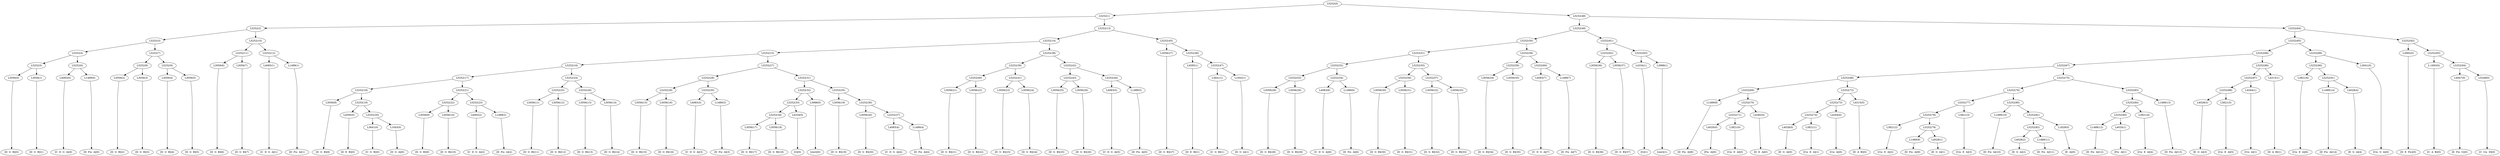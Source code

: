 digraph sample{
"L3056(0)"->"[D  G  B](0)"
"L3056(1)"->"[D  G  B](1)"
"L5252(5)"->"L3056(0)"
"L5252(5)"->"L3056(1)"
"L4083(0)"->"[C  D  G  A](0)"
"L1489(0)"->"[D  Fis  A](0)"
"L5252(6)"->"L4083(0)"
"L5252(6)"->"L1489(0)"
"L5252(4)"->"L5252(5)"
"L5252(4)"->"L5252(6)"
"L3056(2)"->"[D  G  B](2)"
"L3056(3)"->"[D  G  B](3)"
"L5252(8)"->"L3056(2)"
"L5252(8)"->"L3056(3)"
"L3056(4)"->"[D  G  B](4)"
"L3056(5)"->"[D  G  B](5)"
"L5252(9)"->"L3056(4)"
"L5252(9)"->"L3056(5)"
"L5252(7)"->"L5252(8)"
"L5252(7)"->"L5252(9)"
"L5252(3)"->"L5252(4)"
"L5252(3)"->"L5252(7)"
"L3056(6)"->"[D  G  B](6)"
"L3056(7)"->"[D  G  B](7)"
"L5252(11)"->"L3056(6)"
"L5252(11)"->"L3056(7)"
"L4083(1)"->"[C  D  G  A](1)"
"L1489(1)"->"[D  Fis  A](1)"
"L5252(12)"->"L4083(1)"
"L5252(12)"->"L1489(1)"
"L5252(10)"->"L5252(11)"
"L5252(10)"->"L5252(12)"
"L5252(2)"->"L5252(3)"
"L5252(2)"->"L5252(10)"
"L3056(8)"->"[D  G  B](8)"
"L4595(0)"->"[D  E  B](0)"
"L3641(0)"->"[C  G  B](0)"
"L1043(0)"->"[D  G  A](0)"
"L5252(20)"->"L3641(0)"
"L5252(20)"->"L1043(0)"
"L5252(19)"->"L4595(0)"
"L5252(19)"->"L5252(20)"
"L5252(18)"->"L3056(8)"
"L5252(18)"->"L5252(19)"
"L3056(9)"->"[D  G  B](9)"
"L3056(10)"->"[D  G  B](10)"
"L5252(22)"->"L3056(9)"
"L5252(22)"->"L3056(10)"
"L4083(2)"->"[C  D  G  A](2)"
"L1489(2)"->"[D  Fis  A](2)"
"L5252(23)"->"L4083(2)"
"L5252(23)"->"L1489(2)"
"L5252(21)"->"L5252(22)"
"L5252(21)"->"L5252(23)"
"L5252(17)"->"L5252(18)"
"L5252(17)"->"L5252(21)"
"L3056(11)"->"[D  G  B](11)"
"L3056(12)"->"[D  G  B](12)"
"L5252(25)"->"L3056(11)"
"L5252(25)"->"L3056(12)"
"L3056(13)"->"[D  G  B](13)"
"L3056(14)"->"[D  G  B](14)"
"L5252(26)"->"L3056(13)"
"L5252(26)"->"L3056(14)"
"L5252(24)"->"L5252(25)"
"L5252(24)"->"L5252(26)"
"L5252(16)"->"L5252(17)"
"L5252(16)"->"L5252(24)"
"L3056(15)"->"[D  G  B](15)"
"L3056(16)"->"[D  G  B](16)"
"L5252(29)"->"L3056(15)"
"L5252(29)"->"L3056(16)"
"L4083(3)"->"[C  D  G  A](3)"
"L1489(3)"->"[D  Fis  A](3)"
"L5252(30)"->"L4083(3)"
"L5252(30)"->"L1489(3)"
"L5252(28)"->"L5252(29)"
"L5252(28)"->"L5252(30)"
"L3056(17)"->"[D  G  B](17)"
"L3056(18)"->"[D  G  B](18)"
"L5252(34)"->"L3056(17)"
"L5252(34)"->"L3056(18)"
"L4334(0)"->"[G](0)"
"L5252(33)"->"L5252(34)"
"L5252(33)"->"L4334(0)"
"L3988(0)"->"[rest](0)"
"L5252(32)"->"L5252(33)"
"L5252(32)"->"L3988(0)"
"L3056(19)"->"[D  G  B](19)"
"L3056(20)"->"[D  G  B](20)"
"L4083(4)"->"[C  D  G  A](4)"
"L1489(4)"->"[D  Fis  A](4)"
"L5252(37)"->"L4083(4)"
"L5252(37)"->"L1489(4)"
"L5252(36)"->"L3056(20)"
"L5252(36)"->"L5252(37)"
"L5252(35)"->"L3056(19)"
"L5252(35)"->"L5252(36)"
"L5252(31)"->"L5252(32)"
"L5252(31)"->"L5252(35)"
"L5252(27)"->"L5252(28)"
"L5252(27)"->"L5252(31)"
"L5252(15)"->"L5252(16)"
"L5252(15)"->"L5252(27)"
"L3056(21)"->"[D  G  B](21)"
"L3056(22)"->"[D  G  B](22)"
"L5252(40)"->"L3056(21)"
"L5252(40)"->"L3056(22)"
"L3056(23)"->"[D  G  B](23)"
"L3056(24)"->"[D  G  B](24)"
"L5252(41)"->"L3056(23)"
"L5252(41)"->"L3056(24)"
"L5252(39)"->"L5252(40)"
"L5252(39)"->"L5252(41)"
"L3056(25)"->"[D  G  B](25)"
"L3056(26)"->"[D  G  B](26)"
"L5252(43)"->"L3056(25)"
"L5252(43)"->"L3056(26)"
"L4083(5)"->"[C  D  G  A](5)"
"L1489(5)"->"[D  Fis  A](5)"
"L5252(44)"->"L4083(5)"
"L5252(44)"->"L1489(5)"
"L5252(42)"->"L5252(43)"
"L5252(42)"->"L5252(44)"
"L5252(38)"->"L5252(39)"
"L5252(38)"->"L5252(42)"
"L5252(14)"->"L5252(15)"
"L5252(14)"->"L5252(38)"
"L3056(27)"->"[D  G  B](27)"
"L4595(1)"->"[D  E  B](1)"
"L3641(1)"->"[C  G  B](1)"
"L1043(1)"->"[D  G  A](1)"
"L5252(47)"->"L3641(1)"
"L5252(47)"->"L1043(1)"
"L5252(46)"->"L4595(1)"
"L5252(46)"->"L5252(47)"
"L5252(45)"->"L3056(27)"
"L5252(45)"->"L5252(46)"
"L5252(13)"->"L5252(14)"
"L5252(13)"->"L5252(45)"
"L5252(1)"->"L5252(2)"
"L5252(1)"->"L5252(13)"
"L3056(28)"->"[D  G  B](28)"
"L3056(29)"->"[D  G  B](29)"
"L5252(53)"->"L3056(28)"
"L5252(53)"->"L3056(29)"
"L4083(6)"->"[C  D  G  A](6)"
"L1489(6)"->"[D  Fis  A](6)"
"L5252(54)"->"L4083(6)"
"L5252(54)"->"L1489(6)"
"L5252(52)"->"L5252(53)"
"L5252(52)"->"L5252(54)"
"L3056(30)"->"[D  G  B](30)"
"L3056(31)"->"[D  G  B](31)"
"L5252(56)"->"L3056(30)"
"L5252(56)"->"L3056(31)"
"L3056(32)"->"[D  G  B](32)"
"L3056(33)"->"[D  G  B](33)"
"L5252(57)"->"L3056(32)"
"L5252(57)"->"L3056(33)"
"L5252(55)"->"L5252(56)"
"L5252(55)"->"L5252(57)"
"L5252(51)"->"L5252(52)"
"L5252(51)"->"L5252(55)"
"L3056(34)"->"[D  G  B](34)"
"L3056(35)"->"[D  G  B](35)"
"L5252(59)"->"L3056(34)"
"L5252(59)"->"L3056(35)"
"L4083(7)"->"[C  D  G  A](7)"
"L1489(7)"->"[D  Fis  A](7)"
"L5252(60)"->"L4083(7)"
"L5252(60)"->"L1489(7)"
"L5252(58)"->"L5252(59)"
"L5252(58)"->"L5252(60)"
"L5252(50)"->"L5252(51)"
"L5252(50)"->"L5252(58)"
"L3056(36)"->"[D  G  B](36)"
"L3056(37)"->"[D  G  B](37)"
"L5252(62)"->"L3056(36)"
"L5252(62)"->"L3056(37)"
"L4334(1)"->"[G](1)"
"L3988(1)"->"[rest](1)"
"L5252(63)"->"L4334(1)"
"L5252(63)"->"L3988(1)"
"L5252(61)"->"L5252(62)"
"L5252(61)"->"L5252(63)"
"L5252(49)"->"L5252(50)"
"L5252(49)"->"L5252(61)"
"L1489(8)"->"[D  Fis  A](8)"
"L4020(0)"->"[Fis  A](0)"
"L3821(0)"->"[Cis  E  A](0)"
"L5252(71)"->"L4020(0)"
"L5252(71)"->"L3821(0)"
"L4382(0)"->"[D  E  A](0)"
"L5252(70)"->"L5252(71)"
"L5252(70)"->"L4382(0)"
"L5252(69)"->"L1489(8)"
"L5252(69)"->"L5252(70)"
"L4028(0)"->"[E  G  A](0)"
"L3821(1)"->"[Cis  E  A](1)"
"L5252(74)"->"L4028(0)"
"L5252(74)"->"L3821(1)"
"L4264(0)"->"[Cis  A](0)"
"L5252(73)"->"L5252(74)"
"L5252(73)"->"L4264(0)"
"L4315(0)"->"[D  A  B](0)"
"L5252(72)"->"L5252(73)"
"L5252(72)"->"L4315(0)"
"L5252(68)"->"L5252(69)"
"L5252(68)"->"L5252(72)"
"L3821(2)"->"[Cis  E  A](2)"
"L1489(9)"->"[D  Fis  A](9)"
"L4028(1)"->"[E  G  A](1)"
"L5252(79)"->"L1489(9)"
"L5252(79)"->"L4028(1)"
"L5252(78)"->"L3821(2)"
"L5252(78)"->"L5252(79)"
"L3821(3)"->"[Cis  E  A](3)"
"L5252(77)"->"L5252(78)"
"L5252(77)"->"L3821(3)"
"L1489(10)"->"[D  Fis  A](10)"
"L4028(2)"->"[E  G  A](2)"
"L1489(11)"->"[D  Fis  A](11)"
"L5252(82)"->"L4028(2)"
"L5252(82)"->"L1489(11)"
"L1829(0)"->"[E  A](0)"
"L5252(81)"->"L5252(82)"
"L5252(81)"->"L1829(0)"
"L5252(80)"->"L1489(10)"
"L5252(80)"->"L5252(81)"
"L5252(76)"->"L5252(77)"
"L5252(76)"->"L5252(80)"
"L1489(12)"->"[D  Fis  A](12)"
"L4020(1)"->"[Fis  A](1)"
"L5252(85)"->"L1489(12)"
"L5252(85)"->"L4020(1)"
"L3821(4)"->"[Cis  E  A](4)"
"L5252(84)"->"L5252(85)"
"L5252(84)"->"L3821(4)"
"L1489(13)"->"[D  Fis  A](13)"
"L5252(83)"->"L5252(84)"
"L5252(83)"->"L1489(13)"
"L5252(75)"->"L5252(76)"
"L5252(75)"->"L5252(83)"
"L5252(67)"->"L5252(68)"
"L5252(67)"->"L5252(75)"
"L4028(3)"->"[E  G  A](3)"
"L3821(5)"->"[Cis  E  A](5)"
"L5252(88)"->"L4028(3)"
"L5252(88)"->"L3821(5)"
"L4264(1)"->"[Cis  A](1)"
"L5252(87)"->"L5252(88)"
"L5252(87)"->"L4264(1)"
"L4315(1)"->"[D  A  B](1)"
"L5252(86)"->"L5252(87)"
"L5252(86)"->"L4315(1)"
"L5252(66)"->"L5252(67)"
"L5252(66)"->"L5252(86)"
"L3821(6)"->"[Cis  E  A](6)"
"L1489(14)"->"[D  Fis  A](14)"
"L4028(4)"->"[E  G  A](4)"
"L5252(91)"->"L1489(14)"
"L5252(91)"->"L4028(4)"
"L5252(90)"->"L3821(6)"
"L5252(90)"->"L5252(91)"
"L3941(0)"->"[Cis  G  A](0)"
"L5252(89)"->"L5252(90)"
"L5252(89)"->"L3941(0)"
"L5252(65)"->"L5252(66)"
"L5252(65)"->"L5252(89)"
"L3682(0)"->"[D  E  Fis](0)"
"L-1693(0)"->"[C  A  B](0)"
"L4947(0)"->"[E  Fis  G](0)"
"L5249(0)"->"[C  Cis  D](0)"
"L5252(94)"->"L4947(0)"
"L5252(94)"->"L5249(0)"
"L5252(93)"->"L-1693(0)"
"L5252(93)"->"L5252(94)"
"L5252(92)"->"L3682(0)"
"L5252(92)"->"L5252(93)"
"L5252(64)"->"L5252(65)"
"L5252(64)"->"L5252(92)"
"L5252(48)"->"L5252(49)"
"L5252(48)"->"L5252(64)"
"L5252(0)"->"L5252(1)"
"L5252(0)"->"L5252(48)"
{rank = min; "L5252(0)"}
{rank = same; "L5252(1)"; "L5252(48)";}
{rank = same; "L5252(2)"; "L5252(13)"; "L5252(49)"; "L5252(64)";}
{rank = same; "L5252(3)"; "L5252(10)"; "L5252(14)"; "L5252(45)"; "L5252(50)"; "L5252(61)"; "L5252(65)"; "L5252(92)";}
{rank = same; "L5252(4)"; "L5252(7)"; "L5252(11)"; "L5252(12)"; "L5252(15)"; "L5252(38)"; "L3056(27)"; "L5252(46)"; "L5252(51)"; "L5252(58)"; "L5252(62)"; "L5252(63)"; "L5252(66)"; "L5252(89)"; "L3682(0)"; "L5252(93)";}
{rank = same; "L5252(5)"; "L5252(6)"; "L5252(8)"; "L5252(9)"; "L3056(6)"; "L3056(7)"; "L4083(1)"; "L1489(1)"; "L5252(16)"; "L5252(27)"; "L5252(39)"; "L5252(42)"; "L4595(1)"; "L5252(47)"; "L5252(52)"; "L5252(55)"; "L5252(59)"; "L5252(60)"; "L3056(36)"; "L3056(37)"; "L4334(1)"; "L3988(1)"; "L5252(67)"; "L5252(86)"; "L5252(90)"; "L3941(0)"; "L-1693(0)"; "L5252(94)";}
{rank = same; "L3056(0)"; "L3056(1)"; "L4083(0)"; "L1489(0)"; "L3056(2)"; "L3056(3)"; "L3056(4)"; "L3056(5)"; "L5252(17)"; "L5252(24)"; "L5252(28)"; "L5252(31)"; "L5252(40)"; "L5252(41)"; "L5252(43)"; "L5252(44)"; "L3641(1)"; "L1043(1)"; "L5252(53)"; "L5252(54)"; "L5252(56)"; "L5252(57)"; "L3056(34)"; "L3056(35)"; "L4083(7)"; "L1489(7)"; "L5252(68)"; "L5252(75)"; "L5252(87)"; "L4315(1)"; "L3821(6)"; "L5252(91)"; "L4947(0)"; "L5249(0)";}
{rank = same; "L5252(18)"; "L5252(21)"; "L5252(25)"; "L5252(26)"; "L5252(29)"; "L5252(30)"; "L5252(32)"; "L5252(35)"; "L3056(21)"; "L3056(22)"; "L3056(23)"; "L3056(24)"; "L3056(25)"; "L3056(26)"; "L4083(5)"; "L1489(5)"; "L3056(28)"; "L3056(29)"; "L4083(6)"; "L1489(6)"; "L3056(30)"; "L3056(31)"; "L3056(32)"; "L3056(33)"; "L5252(69)"; "L5252(72)"; "L5252(76)"; "L5252(83)"; "L5252(88)"; "L4264(1)"; "L1489(14)"; "L4028(4)";}
{rank = same; "L3056(8)"; "L5252(19)"; "L5252(22)"; "L5252(23)"; "L3056(11)"; "L3056(12)"; "L3056(13)"; "L3056(14)"; "L3056(15)"; "L3056(16)"; "L4083(3)"; "L1489(3)"; "L5252(33)"; "L3988(0)"; "L3056(19)"; "L5252(36)"; "L1489(8)"; "L5252(70)"; "L5252(73)"; "L4315(0)"; "L5252(77)"; "L5252(80)"; "L5252(84)"; "L1489(13)"; "L4028(3)"; "L3821(5)";}
{rank = same; "L4595(0)"; "L5252(20)"; "L3056(9)"; "L3056(10)"; "L4083(2)"; "L1489(2)"; "L5252(34)"; "L4334(0)"; "L3056(20)"; "L5252(37)"; "L5252(71)"; "L4382(0)"; "L5252(74)"; "L4264(0)"; "L5252(78)"; "L3821(3)"; "L1489(10)"; "L5252(81)"; "L5252(85)"; "L3821(4)";}
{rank = same; "L3641(0)"; "L1043(0)"; "L3056(17)"; "L3056(18)"; "L4083(4)"; "L1489(4)"; "L4020(0)"; "L3821(0)"; "L4028(0)"; "L3821(1)"; "L3821(2)"; "L5252(79)"; "L5252(82)"; "L1829(0)"; "L1489(12)"; "L4020(1)";}
{rank = same; "L1489(9)"; "L4028(1)"; "L4028(2)"; "L1489(11)";}
{rank = max; "[C  A  B](0)"; "[C  Cis  D](0)"; "[C  D  G  A](0)"; "[C  D  G  A](1)"; "[C  D  G  A](2)"; "[C  D  G  A](3)"; "[C  D  G  A](4)"; "[C  D  G  A](5)"; "[C  D  G  A](6)"; "[C  D  G  A](7)"; "[C  G  B](0)"; "[C  G  B](1)"; "[Cis  A](0)"; "[Cis  A](1)"; "[Cis  E  A](0)"; "[Cis  E  A](1)"; "[Cis  E  A](2)"; "[Cis  E  A](3)"; "[Cis  E  A](4)"; "[Cis  E  A](5)"; "[Cis  E  A](6)"; "[Cis  G  A](0)"; "[D  A  B](0)"; "[D  A  B](1)"; "[D  E  A](0)"; "[D  E  B](0)"; "[D  E  B](1)"; "[D  E  Fis](0)"; "[D  Fis  A](0)"; "[D  Fis  A](1)"; "[D  Fis  A](10)"; "[D  Fis  A](11)"; "[D  Fis  A](12)"; "[D  Fis  A](13)"; "[D  Fis  A](14)"; "[D  Fis  A](2)"; "[D  Fis  A](3)"; "[D  Fis  A](4)"; "[D  Fis  A](5)"; "[D  Fis  A](6)"; "[D  Fis  A](7)"; "[D  Fis  A](8)"; "[D  Fis  A](9)"; "[D  G  A](0)"; "[D  G  A](1)"; "[D  G  B](0)"; "[D  G  B](1)"; "[D  G  B](10)"; "[D  G  B](11)"; "[D  G  B](12)"; "[D  G  B](13)"; "[D  G  B](14)"; "[D  G  B](15)"; "[D  G  B](16)"; "[D  G  B](17)"; "[D  G  B](18)"; "[D  G  B](19)"; "[D  G  B](2)"; "[D  G  B](20)"; "[D  G  B](21)"; "[D  G  B](22)"; "[D  G  B](23)"; "[D  G  B](24)"; "[D  G  B](25)"; "[D  G  B](26)"; "[D  G  B](27)"; "[D  G  B](28)"; "[D  G  B](29)"; "[D  G  B](3)"; "[D  G  B](30)"; "[D  G  B](31)"; "[D  G  B](32)"; "[D  G  B](33)"; "[D  G  B](34)"; "[D  G  B](35)"; "[D  G  B](36)"; "[D  G  B](37)"; "[D  G  B](4)"; "[D  G  B](5)"; "[D  G  B](6)"; "[D  G  B](7)"; "[D  G  B](8)"; "[D  G  B](9)"; "[E  A](0)"; "[E  Fis  G](0)"; "[E  G  A](0)"; "[E  G  A](1)"; "[E  G  A](2)"; "[E  G  A](3)"; "[E  G  A](4)"; "[Fis  A](0)"; "[Fis  A](1)"; "[G](0)"; "[G](1)"; "[rest](0)"; "[rest](1)";}
}